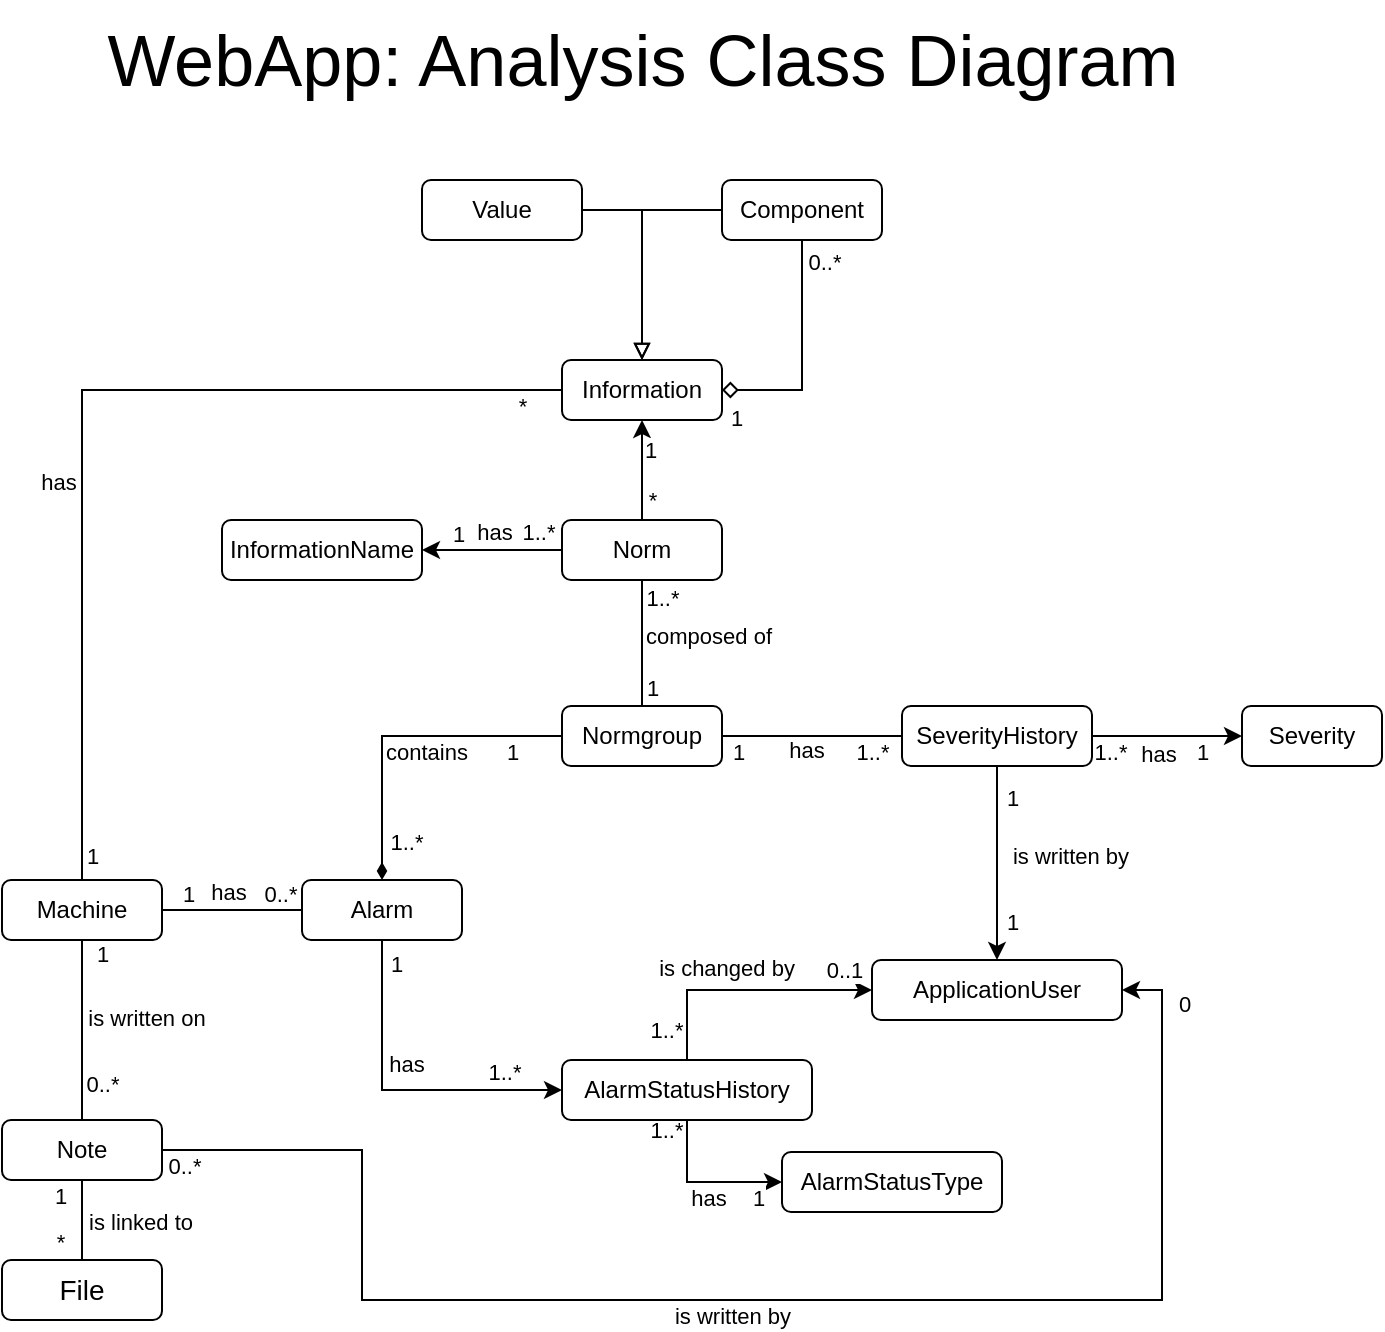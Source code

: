 <mxfile version="25.0.3">
  <diagram name="Page-1" id="j_ABxriS_8S6ce2Acyq8">
    <mxGraphModel dx="1714" dy="912" grid="1" gridSize="10" guides="1" tooltips="1" connect="1" arrows="1" fold="1" page="1" pageScale="1" pageWidth="1169" pageHeight="827" math="0" shadow="0">
      <root>
        <mxCell id="0" />
        <mxCell id="1" parent="0" />
        <mxCell id="fHbNj_VpwOHKkfFw5XxW-12" style="edgeStyle=orthogonalEdgeStyle;rounded=0;orthogonalLoop=1;jettySize=auto;html=1;entryX=0.5;entryY=1;entryDx=0;entryDy=0;endArrow=none;endFill=0;" parent="1" source="fHbNj_VpwOHKkfFw5XxW-1" target="fHbNj_VpwOHKkfFw5XxW-3" edge="1">
          <mxGeometry relative="1" as="geometry" />
        </mxCell>
        <mxCell id="fHbNj_VpwOHKkfFw5XxW-13" value="*" style="edgeLabel;html=1;align=center;verticalAlign=middle;resizable=0;points=[];" parent="fHbNj_VpwOHKkfFw5XxW-12" connectable="0" vertex="1">
          <mxGeometry x="-0.572" y="1" relative="1" as="geometry">
            <mxPoint x="-10" y="-1" as="offset" />
          </mxGeometry>
        </mxCell>
        <mxCell id="fHbNj_VpwOHKkfFw5XxW-14" value="1" style="edgeLabel;html=1;align=center;verticalAlign=middle;resizable=0;points=[];" parent="fHbNj_VpwOHKkfFw5XxW-12" connectable="0" vertex="1">
          <mxGeometry x="0.556" y="-1" relative="1" as="geometry">
            <mxPoint x="-12" y="-1" as="offset" />
          </mxGeometry>
        </mxCell>
        <mxCell id="fHbNj_VpwOHKkfFw5XxW-15" value="is linked to" style="edgeLabel;html=1;align=center;verticalAlign=middle;resizable=0;points=[];" parent="fHbNj_VpwOHKkfFw5XxW-12" connectable="0" vertex="1">
          <mxGeometry x="-0.06" y="1" relative="1" as="geometry">
            <mxPoint x="30" as="offset" />
          </mxGeometry>
        </mxCell>
        <mxCell id="fHbNj_VpwOHKkfFw5XxW-1" value="&lt;font style=&quot;font-size: 14px;&quot;&gt;File&lt;/font&gt;" style="rounded=1;whiteSpace=wrap;html=1;" parent="1" vertex="1">
          <mxGeometry x="240" y="660" width="80" height="30" as="geometry" />
        </mxCell>
        <mxCell id="fHbNj_VpwOHKkfFw5XxW-16" style="edgeStyle=orthogonalEdgeStyle;rounded=0;orthogonalLoop=1;jettySize=auto;html=1;entryX=0.5;entryY=1;entryDx=0;entryDy=0;endArrow=none;endFill=0;" parent="1" source="fHbNj_VpwOHKkfFw5XxW-3" target="fHbNj_VpwOHKkfFw5XxW-4" edge="1">
          <mxGeometry relative="1" as="geometry" />
        </mxCell>
        <mxCell id="fHbNj_VpwOHKkfFw5XxW-17" value="0..*" style="edgeLabel;html=1;align=center;verticalAlign=middle;resizable=0;points=[];" parent="fHbNj_VpwOHKkfFw5XxW-16" connectable="0" vertex="1">
          <mxGeometry x="-0.749" y="1" relative="1" as="geometry">
            <mxPoint x="11" y="-7" as="offset" />
          </mxGeometry>
        </mxCell>
        <mxCell id="fHbNj_VpwOHKkfFw5XxW-18" value="1" style="edgeLabel;html=1;align=center;verticalAlign=middle;resizable=0;points=[];" parent="fHbNj_VpwOHKkfFw5XxW-16" connectable="0" vertex="1">
          <mxGeometry x="0.669" y="-1" relative="1" as="geometry">
            <mxPoint x="9" y="-8" as="offset" />
          </mxGeometry>
        </mxCell>
        <mxCell id="fHbNj_VpwOHKkfFw5XxW-19" value="is written on" style="edgeLabel;html=1;align=center;verticalAlign=middle;resizable=0;points=[];" parent="fHbNj_VpwOHKkfFw5XxW-16" connectable="0" vertex="1">
          <mxGeometry x="-0.106" y="-2" relative="1" as="geometry">
            <mxPoint x="30" y="-11" as="offset" />
          </mxGeometry>
        </mxCell>
        <mxCell id="fHbNj_VpwOHKkfFw5XxW-85" style="edgeStyle=orthogonalEdgeStyle;rounded=0;orthogonalLoop=1;jettySize=auto;html=1;entryX=1;entryY=0.5;entryDx=0;entryDy=0;" parent="1" source="fHbNj_VpwOHKkfFw5XxW-3" target="fHbNj_VpwOHKkfFw5XxW-11" edge="1">
          <mxGeometry relative="1" as="geometry">
            <Array as="points">
              <mxPoint x="420" y="605" />
              <mxPoint x="420" y="680" />
              <mxPoint x="820" y="680" />
              <mxPoint x="820" y="525" />
            </Array>
          </mxGeometry>
        </mxCell>
        <mxCell id="fHbNj_VpwOHKkfFw5XxW-86" value="0..*" style="edgeLabel;html=1;align=center;verticalAlign=middle;resizable=0;points=[];" parent="fHbNj_VpwOHKkfFw5XxW-85" connectable="0" vertex="1">
          <mxGeometry x="-0.911" y="-2" relative="1" as="geometry">
            <mxPoint x="-23" y="6" as="offset" />
          </mxGeometry>
        </mxCell>
        <mxCell id="fHbNj_VpwOHKkfFw5XxW-87" value="0" style="edgeLabel;html=1;align=center;verticalAlign=middle;resizable=0;points=[];" parent="fHbNj_VpwOHKkfFw5XxW-85" connectable="0" vertex="1">
          <mxGeometry x="0.904" relative="1" as="geometry">
            <mxPoint x="11" y="-9" as="offset" />
          </mxGeometry>
        </mxCell>
        <mxCell id="fHbNj_VpwOHKkfFw5XxW-88" value="is written by" style="edgeLabel;html=1;align=center;verticalAlign=middle;resizable=0;points=[];" parent="fHbNj_VpwOHKkfFw5XxW-85" connectable="0" vertex="1">
          <mxGeometry x="-0.041" relative="1" as="geometry">
            <mxPoint y="8" as="offset" />
          </mxGeometry>
        </mxCell>
        <mxCell id="fHbNj_VpwOHKkfFw5XxW-3" value="Note" style="rounded=1;whiteSpace=wrap;html=1;" parent="1" vertex="1">
          <mxGeometry x="240" y="590" width="80" height="30" as="geometry" />
        </mxCell>
        <mxCell id="fHbNj_VpwOHKkfFw5XxW-20" style="edgeStyle=orthogonalEdgeStyle;rounded=0;orthogonalLoop=1;jettySize=auto;html=1;entryX=0;entryY=0.5;entryDx=0;entryDy=0;endArrow=none;endFill=0;" parent="1" source="fHbNj_VpwOHKkfFw5XxW-4" target="fHbNj_VpwOHKkfFw5XxW-5" edge="1">
          <mxGeometry relative="1" as="geometry" />
        </mxCell>
        <mxCell id="fHbNj_VpwOHKkfFw5XxW-21" value="1" style="edgeLabel;html=1;align=center;verticalAlign=middle;resizable=0;points=[];" parent="fHbNj_VpwOHKkfFw5XxW-20" connectable="0" vertex="1">
          <mxGeometry x="-0.645" y="-3" relative="1" as="geometry">
            <mxPoint y="-11" as="offset" />
          </mxGeometry>
        </mxCell>
        <mxCell id="fHbNj_VpwOHKkfFw5XxW-22" value="0..*" style="edgeLabel;html=1;align=center;verticalAlign=middle;resizable=0;points=[];" parent="fHbNj_VpwOHKkfFw5XxW-20" connectable="0" vertex="1">
          <mxGeometry x="0.647" y="-1" relative="1" as="geometry">
            <mxPoint x="1" y="-9" as="offset" />
          </mxGeometry>
        </mxCell>
        <mxCell id="fHbNj_VpwOHKkfFw5XxW-23" value="has" style="edgeLabel;html=1;align=center;verticalAlign=middle;resizable=0;points=[];" parent="fHbNj_VpwOHKkfFw5XxW-20" connectable="0" vertex="1">
          <mxGeometry x="-0.073" y="-1" relative="1" as="geometry">
            <mxPoint y="-10" as="offset" />
          </mxGeometry>
        </mxCell>
        <mxCell id="fHbNj_VpwOHKkfFw5XxW-69" style="edgeStyle=orthogonalEdgeStyle;rounded=0;orthogonalLoop=1;jettySize=auto;html=1;entryX=0;entryY=0.5;entryDx=0;entryDy=0;exitX=0.5;exitY=0;exitDx=0;exitDy=0;endArrow=none;endFill=0;" parent="1" source="fHbNj_VpwOHKkfFw5XxW-4" target="fHbNj_VpwOHKkfFw5XxW-60" edge="1">
          <mxGeometry relative="1" as="geometry" />
        </mxCell>
        <mxCell id="fHbNj_VpwOHKkfFw5XxW-70" value="1" style="edgeLabel;html=1;align=center;verticalAlign=middle;resizable=0;points=[];" parent="fHbNj_VpwOHKkfFw5XxW-69" connectable="0" vertex="1">
          <mxGeometry x="-0.927" relative="1" as="geometry">
            <mxPoint x="5" y="5" as="offset" />
          </mxGeometry>
        </mxCell>
        <mxCell id="fHbNj_VpwOHKkfFw5XxW-71" value="*" style="edgeLabel;html=1;align=center;verticalAlign=middle;resizable=0;points=[];" parent="fHbNj_VpwOHKkfFw5XxW-69" connectable="0" vertex="1">
          <mxGeometry x="0.908" relative="1" as="geometry">
            <mxPoint x="2" y="8" as="offset" />
          </mxGeometry>
        </mxCell>
        <mxCell id="fHbNj_VpwOHKkfFw5XxW-72" value="has" style="edgeLabel;html=1;align=center;verticalAlign=middle;resizable=0;points=[];" parent="fHbNj_VpwOHKkfFw5XxW-69" connectable="0" vertex="1">
          <mxGeometry x="-0.179" y="-2" relative="1" as="geometry">
            <mxPoint x="-14" as="offset" />
          </mxGeometry>
        </mxCell>
        <mxCell id="fHbNj_VpwOHKkfFw5XxW-4" value="Machine" style="rounded=1;whiteSpace=wrap;html=1;" parent="1" vertex="1">
          <mxGeometry x="240" y="470" width="80" height="30" as="geometry" />
        </mxCell>
        <mxCell id="fHbNj_VpwOHKkfFw5XxW-24" style="edgeStyle=orthogonalEdgeStyle;rounded=0;orthogonalLoop=1;jettySize=auto;html=1;entryX=0;entryY=0.5;entryDx=0;entryDy=0;exitX=0.5;exitY=0;exitDx=0;exitDy=0;startArrow=diamondThin;startFill=1;endArrow=none;endFill=0;" parent="1" source="fHbNj_VpwOHKkfFw5XxW-5" target="fHbNj_VpwOHKkfFw5XxW-6" edge="1">
          <mxGeometry relative="1" as="geometry" />
        </mxCell>
        <mxCell id="fHbNj_VpwOHKkfFw5XxW-25" value="1..*" style="edgeLabel;html=1;align=center;verticalAlign=middle;resizable=0;points=[];" parent="fHbNj_VpwOHKkfFw5XxW-24" connectable="0" vertex="1">
          <mxGeometry x="-0.748" y="3" relative="1" as="geometry">
            <mxPoint x="15" y="1" as="offset" />
          </mxGeometry>
        </mxCell>
        <mxCell id="fHbNj_VpwOHKkfFw5XxW-26" value="1" style="edgeLabel;html=1;align=center;verticalAlign=middle;resizable=0;points=[];" parent="fHbNj_VpwOHKkfFw5XxW-24" connectable="0" vertex="1">
          <mxGeometry x="0.685" relative="1" as="geometry">
            <mxPoint y="8" as="offset" />
          </mxGeometry>
        </mxCell>
        <mxCell id="fHbNj_VpwOHKkfFw5XxW-27" value="contains" style="edgeLabel;html=1;align=center;verticalAlign=middle;resizable=0;points=[];" parent="fHbNj_VpwOHKkfFw5XxW-24" connectable="0" vertex="1">
          <mxGeometry x="-0.231" y="3" relative="1" as="geometry">
            <mxPoint x="25" y="-2" as="offset" />
          </mxGeometry>
        </mxCell>
        <mxCell id="fHbNj_VpwOHKkfFw5XxW-28" style="edgeStyle=orthogonalEdgeStyle;rounded=0;orthogonalLoop=1;jettySize=auto;html=1;exitX=0.5;exitY=1;exitDx=0;exitDy=0;entryX=0;entryY=0.5;entryDx=0;entryDy=0;" parent="1" source="fHbNj_VpwOHKkfFw5XxW-5" target="fHbNj_VpwOHKkfFw5XxW-7" edge="1">
          <mxGeometry relative="1" as="geometry" />
        </mxCell>
        <mxCell id="fHbNj_VpwOHKkfFw5XxW-29" value="1..*" style="edgeLabel;html=1;align=center;verticalAlign=middle;resizable=0;points=[];" parent="fHbNj_VpwOHKkfFw5XxW-28" connectable="0" vertex="1">
          <mxGeometry x="0.621" relative="1" as="geometry">
            <mxPoint x="2" y="-9" as="offset" />
          </mxGeometry>
        </mxCell>
        <mxCell id="fHbNj_VpwOHKkfFw5XxW-30" value="1" style="edgeLabel;html=1;align=center;verticalAlign=middle;resizable=0;points=[];" parent="fHbNj_VpwOHKkfFw5XxW-28" connectable="0" vertex="1">
          <mxGeometry x="-0.858" relative="1" as="geometry">
            <mxPoint x="7" as="offset" />
          </mxGeometry>
        </mxCell>
        <mxCell id="fHbNj_VpwOHKkfFw5XxW-64" value="has" style="edgeLabel;html=1;align=center;verticalAlign=middle;resizable=0;points=[];" parent="fHbNj_VpwOHKkfFw5XxW-28" connectable="0" vertex="1">
          <mxGeometry x="-0.288" y="-3" relative="1" as="geometry">
            <mxPoint x="15" y="3" as="offset" />
          </mxGeometry>
        </mxCell>
        <mxCell id="fHbNj_VpwOHKkfFw5XxW-5" value="Alarm" style="rounded=1;whiteSpace=wrap;html=1;" parent="1" vertex="1">
          <mxGeometry x="390" y="470" width="80" height="30" as="geometry" />
        </mxCell>
        <mxCell id="fHbNj_VpwOHKkfFw5XxW-38" style="edgeStyle=orthogonalEdgeStyle;rounded=0;orthogonalLoop=1;jettySize=auto;html=1;entryX=0;entryY=0.5;entryDx=0;entryDy=0;endArrow=none;endFill=0;" parent="1" source="fHbNj_VpwOHKkfFw5XxW-6" target="fHbNj_VpwOHKkfFw5XxW-37" edge="1">
          <mxGeometry relative="1" as="geometry" />
        </mxCell>
        <mxCell id="fHbNj_VpwOHKkfFw5XxW-39" value="1" style="edgeLabel;html=1;align=center;verticalAlign=middle;resizable=0;points=[];" parent="fHbNj_VpwOHKkfFw5XxW-38" connectable="0" vertex="1">
          <mxGeometry x="-0.818" y="-2" relative="1" as="geometry">
            <mxPoint y="6" as="offset" />
          </mxGeometry>
        </mxCell>
        <mxCell id="fHbNj_VpwOHKkfFw5XxW-40" value="1..*" style="edgeLabel;html=1;align=center;verticalAlign=middle;resizable=0;points=[];" parent="fHbNj_VpwOHKkfFw5XxW-38" connectable="0" vertex="1">
          <mxGeometry x="0.636" y="-2" relative="1" as="geometry">
            <mxPoint x="1" y="6" as="offset" />
          </mxGeometry>
        </mxCell>
        <mxCell id="fHbNj_VpwOHKkfFw5XxW-61" value="has" style="edgeLabel;html=1;align=center;verticalAlign=middle;resizable=0;points=[];" parent="fHbNj_VpwOHKkfFw5XxW-38" connectable="0" vertex="1">
          <mxGeometry x="-0.118" y="1" relative="1" as="geometry">
            <mxPoint x="2" y="8" as="offset" />
          </mxGeometry>
        </mxCell>
        <mxCell id="fHbNj_VpwOHKkfFw5XxW-46" style="edgeStyle=orthogonalEdgeStyle;rounded=0;orthogonalLoop=1;jettySize=auto;html=1;entryX=0.5;entryY=1;entryDx=0;entryDy=0;endArrow=none;endFill=0;" parent="1" source="fHbNj_VpwOHKkfFw5XxW-6" target="fHbNj_VpwOHKkfFw5XxW-43" edge="1">
          <mxGeometry relative="1" as="geometry" />
        </mxCell>
        <mxCell id="fHbNj_VpwOHKkfFw5XxW-47" value="1" style="edgeLabel;html=1;align=center;verticalAlign=middle;resizable=0;points=[];" parent="fHbNj_VpwOHKkfFw5XxW-46" connectable="0" vertex="1">
          <mxGeometry x="-0.713" y="-1" relative="1" as="geometry">
            <mxPoint x="4" as="offset" />
          </mxGeometry>
        </mxCell>
        <mxCell id="fHbNj_VpwOHKkfFw5XxW-48" value="1..*" style="edgeLabel;html=1;align=center;verticalAlign=middle;resizable=0;points=[];" parent="fHbNj_VpwOHKkfFw5XxW-46" connectable="0" vertex="1">
          <mxGeometry x="0.656" y="-1" relative="1" as="geometry">
            <mxPoint x="9" y="-2" as="offset" />
          </mxGeometry>
        </mxCell>
        <mxCell id="fHbNj_VpwOHKkfFw5XxW-51" value="composed of" style="edgeLabel;html=1;align=center;verticalAlign=middle;resizable=0;points=[];" parent="fHbNj_VpwOHKkfFw5XxW-46" connectable="0" vertex="1">
          <mxGeometry x="0.128" relative="1" as="geometry">
            <mxPoint x="33" as="offset" />
          </mxGeometry>
        </mxCell>
        <mxCell id="fHbNj_VpwOHKkfFw5XxW-6" value="Normgroup" style="rounded=1;whiteSpace=wrap;html=1;" parent="1" vertex="1">
          <mxGeometry x="520" y="383" width="80" height="30" as="geometry" />
        </mxCell>
        <mxCell id="fHbNj_VpwOHKkfFw5XxW-31" style="edgeStyle=orthogonalEdgeStyle;rounded=0;orthogonalLoop=1;jettySize=auto;html=1;entryX=0;entryY=0.5;entryDx=0;entryDy=0;exitX=0.5;exitY=1;exitDx=0;exitDy=0;" parent="1" source="fHbNj_VpwOHKkfFw5XxW-7" target="fHbNj_VpwOHKkfFw5XxW-8" edge="1">
          <mxGeometry relative="1" as="geometry" />
        </mxCell>
        <mxCell id="fHbNj_VpwOHKkfFw5XxW-32" value="1..*" style="edgeLabel;html=1;align=center;verticalAlign=middle;resizable=0;points=[];" parent="fHbNj_VpwOHKkfFw5XxW-31" connectable="0" vertex="1">
          <mxGeometry x="-0.891" relative="1" as="geometry">
            <mxPoint x="-11" as="offset" />
          </mxGeometry>
        </mxCell>
        <mxCell id="fHbNj_VpwOHKkfFw5XxW-33" value="1" style="edgeLabel;html=1;align=center;verticalAlign=middle;resizable=0;points=[];" parent="fHbNj_VpwOHKkfFw5XxW-31" connectable="0" vertex="1">
          <mxGeometry x="0.672" relative="1" as="geometry">
            <mxPoint x="1" y="8" as="offset" />
          </mxGeometry>
        </mxCell>
        <mxCell id="fHbNj_VpwOHKkfFw5XxW-62" value="has" style="edgeLabel;html=1;align=center;verticalAlign=middle;resizable=0;points=[];" parent="fHbNj_VpwOHKkfFw5XxW-31" connectable="0" vertex="1">
          <mxGeometry x="0.048" y="-2" relative="1" as="geometry">
            <mxPoint y="6" as="offset" />
          </mxGeometry>
        </mxCell>
        <mxCell id="fHbNj_VpwOHKkfFw5XxW-34" style="edgeStyle=orthogonalEdgeStyle;rounded=0;orthogonalLoop=1;jettySize=auto;html=1;entryX=0;entryY=0.5;entryDx=0;entryDy=0;exitX=0.5;exitY=0;exitDx=0;exitDy=0;" parent="1" source="fHbNj_VpwOHKkfFw5XxW-7" target="fHbNj_VpwOHKkfFw5XxW-11" edge="1">
          <mxGeometry relative="1" as="geometry" />
        </mxCell>
        <mxCell id="fHbNj_VpwOHKkfFw5XxW-35" value="1..*" style="edgeLabel;html=1;align=center;verticalAlign=middle;resizable=0;points=[];" parent="fHbNj_VpwOHKkfFw5XxW-34" connectable="0" vertex="1">
          <mxGeometry x="-0.843" y="1" relative="1" as="geometry">
            <mxPoint x="-10" y="-5" as="offset" />
          </mxGeometry>
        </mxCell>
        <mxCell id="fHbNj_VpwOHKkfFw5XxW-36" value="0..1" style="edgeLabel;html=1;align=center;verticalAlign=middle;resizable=0;points=[];" parent="fHbNj_VpwOHKkfFw5XxW-34" connectable="0" vertex="1">
          <mxGeometry x="0.775" y="1" relative="1" as="geometry">
            <mxPoint y="-9" as="offset" />
          </mxGeometry>
        </mxCell>
        <mxCell id="fHbNj_VpwOHKkfFw5XxW-63" value="is changed by" style="edgeLabel;html=1;align=center;verticalAlign=middle;resizable=0;points=[];" parent="fHbNj_VpwOHKkfFw5XxW-34" connectable="0" vertex="1">
          <mxGeometry x="0.031" relative="1" as="geometry">
            <mxPoint x="-11" y="-11" as="offset" />
          </mxGeometry>
        </mxCell>
        <mxCell id="fHbNj_VpwOHKkfFw5XxW-7" value="AlarmStatusHistory" style="rounded=1;whiteSpace=wrap;html=1;" parent="1" vertex="1">
          <mxGeometry x="520" y="560" width="125" height="30" as="geometry" />
        </mxCell>
        <mxCell id="fHbNj_VpwOHKkfFw5XxW-8" value="AlarmStatusType" style="rounded=1;whiteSpace=wrap;html=1;" parent="1" vertex="1">
          <mxGeometry x="630" y="606" width="110" height="30" as="geometry" />
        </mxCell>
        <mxCell id="fHbNj_VpwOHKkfFw5XxW-11" value="ApplicationUser" style="rounded=1;whiteSpace=wrap;html=1;" parent="1" vertex="1">
          <mxGeometry x="675" y="510" width="125" height="30" as="geometry" />
        </mxCell>
        <mxCell id="fHbNj_VpwOHKkfFw5XxW-56" style="edgeStyle=orthogonalEdgeStyle;rounded=0;orthogonalLoop=1;jettySize=auto;html=1;exitX=1;exitY=0.5;exitDx=0;exitDy=0;entryX=0;entryY=0.5;entryDx=0;entryDy=0;" parent="1" source="fHbNj_VpwOHKkfFw5XxW-37" target="fHbNj_VpwOHKkfFw5XxW-55" edge="1">
          <mxGeometry relative="1" as="geometry" />
        </mxCell>
        <mxCell id="fHbNj_VpwOHKkfFw5XxW-57" value="1..*" style="edgeLabel;html=1;align=center;verticalAlign=middle;resizable=0;points=[];" parent="fHbNj_VpwOHKkfFw5XxW-56" connectable="0" vertex="1">
          <mxGeometry x="-0.759" relative="1" as="geometry">
            <mxPoint y="8" as="offset" />
          </mxGeometry>
        </mxCell>
        <mxCell id="fHbNj_VpwOHKkfFw5XxW-58" value="1" style="edgeLabel;html=1;align=center;verticalAlign=middle;resizable=0;points=[];" parent="fHbNj_VpwOHKkfFw5XxW-56" connectable="0" vertex="1">
          <mxGeometry x="0.407" y="-1" relative="1" as="geometry">
            <mxPoint x="2" y="7" as="offset" />
          </mxGeometry>
        </mxCell>
        <mxCell id="fHbNj_VpwOHKkfFw5XxW-59" value="has" style="edgeLabel;html=1;align=center;verticalAlign=middle;resizable=0;points=[];" parent="fHbNj_VpwOHKkfFw5XxW-56" connectable="0" vertex="1">
          <mxGeometry x="-0.169" relative="1" as="geometry">
            <mxPoint x="2" y="9" as="offset" />
          </mxGeometry>
        </mxCell>
        <mxCell id="fHbNj_VpwOHKkfFw5XxW-81" style="edgeStyle=orthogonalEdgeStyle;rounded=0;orthogonalLoop=1;jettySize=auto;html=1;exitX=0.5;exitY=1;exitDx=0;exitDy=0;entryX=0.5;entryY=0;entryDx=0;entryDy=0;" parent="1" source="fHbNj_VpwOHKkfFw5XxW-37" target="fHbNj_VpwOHKkfFw5XxW-11" edge="1">
          <mxGeometry relative="1" as="geometry" />
        </mxCell>
        <mxCell id="fHbNj_VpwOHKkfFw5XxW-82" value="1" style="edgeLabel;html=1;align=center;verticalAlign=middle;resizable=0;points=[];" parent="fHbNj_VpwOHKkfFw5XxW-81" connectable="0" vertex="1">
          <mxGeometry x="-0.68" y="1" relative="1" as="geometry">
            <mxPoint x="6" as="offset" />
          </mxGeometry>
        </mxCell>
        <mxCell id="fHbNj_VpwOHKkfFw5XxW-83" value="1" style="edgeLabel;html=1;align=center;verticalAlign=middle;resizable=0;points=[];" parent="fHbNj_VpwOHKkfFw5XxW-81" connectable="0" vertex="1">
          <mxGeometry x="0.608" y="2" relative="1" as="geometry">
            <mxPoint x="5" as="offset" />
          </mxGeometry>
        </mxCell>
        <mxCell id="fHbNj_VpwOHKkfFw5XxW-84" value="is written by" style="edgeLabel;html=1;align=center;verticalAlign=middle;resizable=0;points=[];" parent="fHbNj_VpwOHKkfFw5XxW-81" connectable="0" vertex="1">
          <mxGeometry x="-0.088" y="1" relative="1" as="geometry">
            <mxPoint x="35" y="1" as="offset" />
          </mxGeometry>
        </mxCell>
        <mxCell id="fHbNj_VpwOHKkfFw5XxW-37" value="SeverityHistory" style="rounded=1;whiteSpace=wrap;html=1;" parent="1" vertex="1">
          <mxGeometry x="690" y="383" width="95" height="30" as="geometry" />
        </mxCell>
        <mxCell id="fHbNj_VpwOHKkfFw5XxW-50" style="edgeStyle=orthogonalEdgeStyle;rounded=0;orthogonalLoop=1;jettySize=auto;html=1;entryX=1;entryY=0.5;entryDx=0;entryDy=0;" parent="1" source="fHbNj_VpwOHKkfFw5XxW-43" target="fHbNj_VpwOHKkfFw5XxW-49" edge="1">
          <mxGeometry relative="1" as="geometry" />
        </mxCell>
        <mxCell id="fHbNj_VpwOHKkfFw5XxW-52" value="has" style="edgeLabel;html=1;align=center;verticalAlign=middle;resizable=0;points=[];" parent="fHbNj_VpwOHKkfFw5XxW-50" connectable="0" vertex="1">
          <mxGeometry x="0.131" y="1" relative="1" as="geometry">
            <mxPoint x="5" y="-10" as="offset" />
          </mxGeometry>
        </mxCell>
        <mxCell id="fHbNj_VpwOHKkfFw5XxW-53" value="1..*" style="edgeLabel;html=1;align=center;verticalAlign=middle;resizable=0;points=[];" parent="fHbNj_VpwOHKkfFw5XxW-50" connectable="0" vertex="1">
          <mxGeometry x="-0.596" y="-1" relative="1" as="geometry">
            <mxPoint x="2" y="-8" as="offset" />
          </mxGeometry>
        </mxCell>
        <mxCell id="fHbNj_VpwOHKkfFw5XxW-54" value="1" style="edgeLabel;html=1;align=center;verticalAlign=middle;resizable=0;points=[];" parent="fHbNj_VpwOHKkfFw5XxW-50" connectable="0" vertex="1">
          <mxGeometry x="0.495" y="1" relative="1" as="geometry">
            <mxPoint y="-9" as="offset" />
          </mxGeometry>
        </mxCell>
        <mxCell id="fHbNj_VpwOHKkfFw5XxW-65" style="edgeStyle=orthogonalEdgeStyle;rounded=0;orthogonalLoop=1;jettySize=auto;html=1;entryX=0.5;entryY=1;entryDx=0;entryDy=0;" parent="1" source="fHbNj_VpwOHKkfFw5XxW-43" target="fHbNj_VpwOHKkfFw5XxW-60" edge="1">
          <mxGeometry relative="1" as="geometry" />
        </mxCell>
        <mxCell id="fHbNj_VpwOHKkfFw5XxW-67" value="*" style="edgeLabel;html=1;align=center;verticalAlign=middle;resizable=0;points=[];" parent="fHbNj_VpwOHKkfFw5XxW-65" connectable="0" vertex="1">
          <mxGeometry x="-0.601" y="-2" relative="1" as="geometry">
            <mxPoint x="3" as="offset" />
          </mxGeometry>
        </mxCell>
        <mxCell id="fHbNj_VpwOHKkfFw5XxW-68" value="1" style="edgeLabel;html=1;align=center;verticalAlign=middle;resizable=0;points=[];" parent="fHbNj_VpwOHKkfFw5XxW-65" connectable="0" vertex="1">
          <mxGeometry x="0.612" relative="1" as="geometry">
            <mxPoint x="4" y="5" as="offset" />
          </mxGeometry>
        </mxCell>
        <mxCell id="fHbNj_VpwOHKkfFw5XxW-43" value="Norm" style="rounded=1;whiteSpace=wrap;html=1;" parent="1" vertex="1">
          <mxGeometry x="520" y="290" width="80" height="30" as="geometry" />
        </mxCell>
        <mxCell id="fHbNj_VpwOHKkfFw5XxW-49" value="InformationName" style="rounded=1;whiteSpace=wrap;html=1;" parent="1" vertex="1">
          <mxGeometry x="350" y="290" width="100" height="30" as="geometry" />
        </mxCell>
        <mxCell id="fHbNj_VpwOHKkfFw5XxW-55" value="Severity" style="rounded=1;whiteSpace=wrap;html=1;" parent="1" vertex="1">
          <mxGeometry x="860" y="383" width="70" height="30" as="geometry" />
        </mxCell>
        <mxCell id="fHbNj_VpwOHKkfFw5XxW-60" value="Information" style="rounded=1;whiteSpace=wrap;html=1;" parent="1" vertex="1">
          <mxGeometry x="520" y="210" width="80" height="30" as="geometry" />
        </mxCell>
        <mxCell id="fHbNj_VpwOHKkfFw5XxW-76" style="edgeStyle=orthogonalEdgeStyle;rounded=0;orthogonalLoop=1;jettySize=auto;html=1;entryX=0.5;entryY=0;entryDx=0;entryDy=0;endArrow=block;endFill=0;exitX=1;exitY=0.5;exitDx=0;exitDy=0;" parent="1" source="fHbNj_VpwOHKkfFw5XxW-73" target="fHbNj_VpwOHKkfFw5XxW-60" edge="1">
          <mxGeometry relative="1" as="geometry" />
        </mxCell>
        <mxCell id="fHbNj_VpwOHKkfFw5XxW-73" value="Value" style="rounded=1;whiteSpace=wrap;html=1;" parent="1" vertex="1">
          <mxGeometry x="450" y="120" width="80" height="30" as="geometry" />
        </mxCell>
        <mxCell id="fHbNj_VpwOHKkfFw5XxW-75" style="edgeStyle=orthogonalEdgeStyle;rounded=0;orthogonalLoop=1;jettySize=auto;html=1;entryX=0.5;entryY=0;entryDx=0;entryDy=0;endArrow=block;endFill=0;exitX=0;exitY=0.5;exitDx=0;exitDy=0;" parent="1" source="fHbNj_VpwOHKkfFw5XxW-74" target="fHbNj_VpwOHKkfFw5XxW-60" edge="1">
          <mxGeometry relative="1" as="geometry" />
        </mxCell>
        <mxCell id="fHbNj_VpwOHKkfFw5XxW-78" style="edgeStyle=orthogonalEdgeStyle;rounded=0;orthogonalLoop=1;jettySize=auto;html=1;entryX=1;entryY=0.5;entryDx=0;entryDy=0;endArrow=diamond;endFill=0;startArrow=none;startFill=0;exitX=0.5;exitY=1;exitDx=0;exitDy=0;" parent="1" source="fHbNj_VpwOHKkfFw5XxW-74" target="fHbNj_VpwOHKkfFw5XxW-60" edge="1">
          <mxGeometry relative="1" as="geometry" />
        </mxCell>
        <mxCell id="fHbNj_VpwOHKkfFw5XxW-79" value="1" style="edgeLabel;html=1;align=center;verticalAlign=middle;resizable=0;points=[];" parent="fHbNj_VpwOHKkfFw5XxW-78" connectable="0" vertex="1">
          <mxGeometry x="0.84" y="1" relative="1" as="geometry">
            <mxPoint x="-2" y="13" as="offset" />
          </mxGeometry>
        </mxCell>
        <mxCell id="fHbNj_VpwOHKkfFw5XxW-80" value="0..*" style="edgeLabel;html=1;align=center;verticalAlign=middle;resizable=0;points=[];" parent="fHbNj_VpwOHKkfFw5XxW-78" connectable="0" vertex="1">
          <mxGeometry x="-0.812" y="1" relative="1" as="geometry">
            <mxPoint x="10" as="offset" />
          </mxGeometry>
        </mxCell>
        <mxCell id="fHbNj_VpwOHKkfFw5XxW-74" value="Component" style="rounded=1;whiteSpace=wrap;html=1;" parent="1" vertex="1">
          <mxGeometry x="600" y="120" width="80" height="30" as="geometry" />
        </mxCell>
        <mxCell id="fHbNj_VpwOHKkfFw5XxW-89" value="&lt;font style=&quot;font-size: 36px;&quot;&gt;WebApp: Analysis Class Diagram&lt;/font&gt;" style="text;html=1;align=center;verticalAlign=middle;resizable=0;points=[];autosize=1;strokeColor=none;fillColor=none;" parent="1" vertex="1">
          <mxGeometry x="280" y="30" width="560" height="60" as="geometry" />
        </mxCell>
      </root>
    </mxGraphModel>
  </diagram>
</mxfile>

